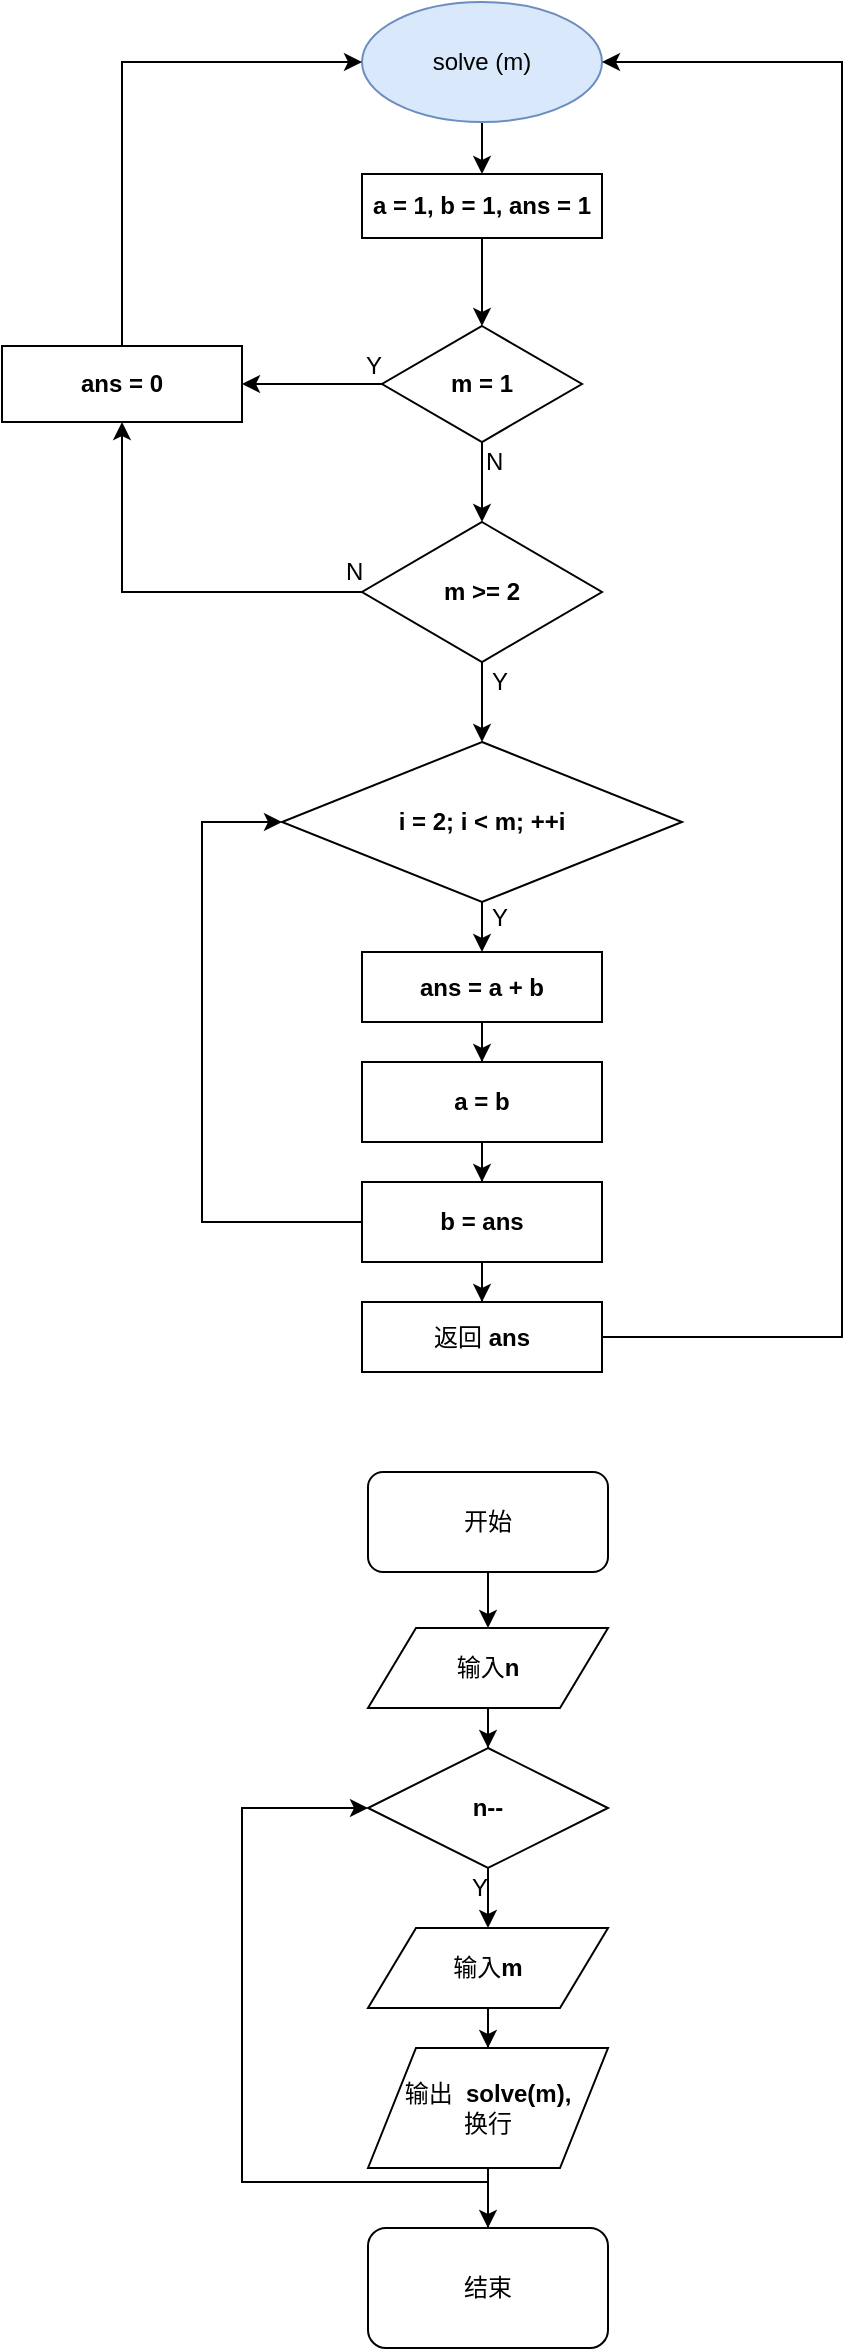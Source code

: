 <mxfile version="10.9.8" type="device"><diagram id="Va3eHymsa1NdggmYEenO" name="第 1 页"><mxGraphModel dx="1422" dy="1923" grid="1" gridSize="10" guides="1" tooltips="1" connect="1" arrows="1" fold="1" page="1" pageScale="1" pageWidth="827" pageHeight="1169" math="0" shadow="0"><root><mxCell id="0"/><mxCell id="1" parent="0"/><mxCell id="IhffvjKMGmdonzs34xOV-27" value="" style="edgeStyle=orthogonalEdgeStyle;rounded=0;orthogonalLoop=1;jettySize=auto;html=1;" edge="1" parent="1" source="IhffvjKMGmdonzs34xOV-2" target="IhffvjKMGmdonzs34xOV-26"><mxGeometry relative="1" as="geometry"/></mxCell><mxCell id="IhffvjKMGmdonzs34xOV-2" value="开始" style="rounded=1;whiteSpace=wrap;html=1;" vertex="1" parent="1"><mxGeometry x="403" y="-385" width="120" height="50" as="geometry"/></mxCell><mxCell id="IhffvjKMGmdonzs34xOV-29" value="" style="edgeStyle=orthogonalEdgeStyle;rounded=0;orthogonalLoop=1;jettySize=auto;html=1;" edge="1" parent="1" source="IhffvjKMGmdonzs34xOV-26" target="IhffvjKMGmdonzs34xOV-28"><mxGeometry relative="1" as="geometry"/></mxCell><mxCell id="IhffvjKMGmdonzs34xOV-26" value="输入&lt;b&gt;n&lt;/b&gt;" style="shape=parallelogram;perimeter=parallelogramPerimeter;whiteSpace=wrap;html=1;" vertex="1" parent="1"><mxGeometry x="403" y="-307" width="120" height="40" as="geometry"/></mxCell><mxCell id="IhffvjKMGmdonzs34xOV-31" value="" style="edgeStyle=orthogonalEdgeStyle;rounded=0;orthogonalLoop=1;jettySize=auto;html=1;" edge="1" parent="1" source="IhffvjKMGmdonzs34xOV-28" target="IhffvjKMGmdonzs34xOV-30"><mxGeometry relative="1" as="geometry"/></mxCell><mxCell id="IhffvjKMGmdonzs34xOV-28" value="n--" style="rhombus;whiteSpace=wrap;html=1;fontStyle=1" vertex="1" parent="1"><mxGeometry x="403" y="-247" width="120" height="60" as="geometry"/></mxCell><mxCell id="IhffvjKMGmdonzs34xOV-33" value="" style="edgeStyle=orthogonalEdgeStyle;rounded=0;orthogonalLoop=1;jettySize=auto;html=1;" edge="1" parent="1" source="IhffvjKMGmdonzs34xOV-30" target="IhffvjKMGmdonzs34xOV-32"><mxGeometry relative="1" as="geometry"/></mxCell><mxCell id="IhffvjKMGmdonzs34xOV-30" value="输入&lt;b&gt;m&lt;/b&gt;" style="shape=parallelogram;perimeter=parallelogramPerimeter;whiteSpace=wrap;html=1;" vertex="1" parent="1"><mxGeometry x="403" y="-157" width="120" height="40" as="geometry"/></mxCell><mxCell id="IhffvjKMGmdonzs34xOV-35" value="" style="edgeStyle=orthogonalEdgeStyle;rounded=0;orthogonalLoop=1;jettySize=auto;html=1;" edge="1" parent="1" source="IhffvjKMGmdonzs34xOV-32" target="IhffvjKMGmdonzs34xOV-34"><mxGeometry relative="1" as="geometry"/></mxCell><mxCell id="IhffvjKMGmdonzs34xOV-32" value="输出 &amp;nbsp;&lt;b&gt;solve(m),&lt;/b&gt;&lt;br&gt;换行" style="shape=parallelogram;perimeter=parallelogramPerimeter;whiteSpace=wrap;html=1;" vertex="1" parent="1"><mxGeometry x="403" y="-97" width="120" height="60" as="geometry"/></mxCell><mxCell id="IhffvjKMGmdonzs34xOV-69" style="edgeStyle=orthogonalEdgeStyle;rounded=0;orthogonalLoop=1;jettySize=auto;html=1;entryX=0;entryY=0.5;entryDx=0;entryDy=0;" edge="1" parent="1" source="IhffvjKMGmdonzs34xOV-34" target="IhffvjKMGmdonzs34xOV-28"><mxGeometry relative="1" as="geometry"><Array as="points"><mxPoint x="463" y="-30"/><mxPoint x="340" y="-30"/><mxPoint x="340" y="-217"/></Array></mxGeometry></mxCell><mxCell id="IhffvjKMGmdonzs34xOV-34" value="结束" style="rounded=1;whiteSpace=wrap;html=1;" vertex="1" parent="1"><mxGeometry x="403" y="-7" width="120" height="60" as="geometry"/></mxCell><mxCell id="IhffvjKMGmdonzs34xOV-38" value="" style="edgeStyle=orthogonalEdgeStyle;rounded=0;orthogonalLoop=1;jettySize=auto;html=1;" edge="1" parent="1" source="IhffvjKMGmdonzs34xOV-36" target="IhffvjKMGmdonzs34xOV-37"><mxGeometry relative="1" as="geometry"/></mxCell><mxCell id="IhffvjKMGmdonzs34xOV-36" value="solve (m)" style="ellipse;whiteSpace=wrap;html=1;fillColor=#dae8fc;strokeColor=#6c8ebf;" vertex="1" parent="1"><mxGeometry x="400" y="-1120" width="120" height="60" as="geometry"/></mxCell><mxCell id="IhffvjKMGmdonzs34xOV-40" value="" style="edgeStyle=orthogonalEdgeStyle;rounded=0;orthogonalLoop=1;jettySize=auto;html=1;" edge="1" parent="1" source="IhffvjKMGmdonzs34xOV-37" target="IhffvjKMGmdonzs34xOV-39"><mxGeometry relative="1" as="geometry"/></mxCell><mxCell id="IhffvjKMGmdonzs34xOV-37" value="&lt;b&gt;a = 1, b = 1, ans = 1&lt;/b&gt;" style="rounded=0;whiteSpace=wrap;html=1;" vertex="1" parent="1"><mxGeometry x="400" y="-1034" width="120" height="32" as="geometry"/></mxCell><mxCell id="IhffvjKMGmdonzs34xOV-42" value="" style="edgeStyle=orthogonalEdgeStyle;rounded=0;orthogonalLoop=1;jettySize=auto;html=1;" edge="1" parent="1" source="IhffvjKMGmdonzs34xOV-39" target="IhffvjKMGmdonzs34xOV-41"><mxGeometry relative="1" as="geometry"/></mxCell><mxCell id="IhffvjKMGmdonzs34xOV-46" value="" style="edgeStyle=orthogonalEdgeStyle;rounded=0;orthogonalLoop=1;jettySize=auto;html=1;" edge="1" parent="1" source="IhffvjKMGmdonzs34xOV-39" target="IhffvjKMGmdonzs34xOV-45"><mxGeometry relative="1" as="geometry"/></mxCell><mxCell id="IhffvjKMGmdonzs34xOV-39" value="&lt;b&gt;m = 1&lt;/b&gt;" style="rhombus;whiteSpace=wrap;html=1;" vertex="1" parent="1"><mxGeometry x="410" y="-958" width="100" height="58" as="geometry"/></mxCell><mxCell id="IhffvjKMGmdonzs34xOV-44" style="edgeStyle=orthogonalEdgeStyle;rounded=0;orthogonalLoop=1;jettySize=auto;html=1;" edge="1" parent="1" source="IhffvjKMGmdonzs34xOV-41" target="IhffvjKMGmdonzs34xOV-36"><mxGeometry relative="1" as="geometry"><Array as="points"><mxPoint x="280" y="-1090"/></Array></mxGeometry></mxCell><mxCell id="IhffvjKMGmdonzs34xOV-41" value="&lt;b&gt;ans = 0&lt;/b&gt;" style="rounded=0;whiteSpace=wrap;html=1;" vertex="1" parent="1"><mxGeometry x="220" y="-948" width="120" height="38" as="geometry"/></mxCell><mxCell id="IhffvjKMGmdonzs34xOV-43" value="Y" style="text;html=1;resizable=0;points=[];autosize=1;align=left;verticalAlign=top;spacingTop=-4;" vertex="1" parent="1"><mxGeometry x="400" y="-948" width="20" height="20" as="geometry"/></mxCell><mxCell id="IhffvjKMGmdonzs34xOV-49" value="" style="edgeStyle=orthogonalEdgeStyle;rounded=0;orthogonalLoop=1;jettySize=auto;html=1;" edge="1" parent="1" source="IhffvjKMGmdonzs34xOV-45" target="IhffvjKMGmdonzs34xOV-48"><mxGeometry relative="1" as="geometry"/></mxCell><mxCell id="IhffvjKMGmdonzs34xOV-65" style="edgeStyle=orthogonalEdgeStyle;rounded=0;orthogonalLoop=1;jettySize=auto;html=1;entryX=0.5;entryY=1;entryDx=0;entryDy=0;" edge="1" parent="1" source="IhffvjKMGmdonzs34xOV-45" target="IhffvjKMGmdonzs34xOV-41"><mxGeometry relative="1" as="geometry"/></mxCell><mxCell id="IhffvjKMGmdonzs34xOV-45" value="m &amp;gt;= 2" style="rhombus;whiteSpace=wrap;html=1;fontStyle=1" vertex="1" parent="1"><mxGeometry x="400" y="-860" width="120" height="70" as="geometry"/></mxCell><mxCell id="IhffvjKMGmdonzs34xOV-47" value="N" style="text;html=1;resizable=0;points=[];autosize=1;align=left;verticalAlign=top;spacingTop=-4;" vertex="1" parent="1"><mxGeometry x="460" y="-900" width="20" height="20" as="geometry"/></mxCell><mxCell id="IhffvjKMGmdonzs34xOV-52" value="" style="edgeStyle=orthogonalEdgeStyle;rounded=0;orthogonalLoop=1;jettySize=auto;html=1;" edge="1" parent="1" source="IhffvjKMGmdonzs34xOV-48" target="IhffvjKMGmdonzs34xOV-51"><mxGeometry relative="1" as="geometry"/></mxCell><mxCell id="IhffvjKMGmdonzs34xOV-48" value="&lt;b&gt;i = 2; i &amp;lt; m; ++i&lt;/b&gt;" style="rhombus;whiteSpace=wrap;html=1;" vertex="1" parent="1"><mxGeometry x="360" y="-750" width="200" height="80" as="geometry"/></mxCell><mxCell id="IhffvjKMGmdonzs34xOV-50" value="Y" style="text;html=1;resizable=0;points=[];autosize=1;align=left;verticalAlign=top;spacingTop=-4;" vertex="1" parent="1"><mxGeometry x="463" y="-790" width="20" height="20" as="geometry"/></mxCell><mxCell id="IhffvjKMGmdonzs34xOV-56" value="" style="edgeStyle=orthogonalEdgeStyle;rounded=0;orthogonalLoop=1;jettySize=auto;html=1;" edge="1" parent="1" source="IhffvjKMGmdonzs34xOV-51" target="IhffvjKMGmdonzs34xOV-54"><mxGeometry relative="1" as="geometry"/></mxCell><mxCell id="IhffvjKMGmdonzs34xOV-51" value="&lt;b&gt;ans = a + b&lt;/b&gt;" style="rounded=0;whiteSpace=wrap;html=1;" vertex="1" parent="1"><mxGeometry x="400" y="-645" width="120" height="35" as="geometry"/></mxCell><mxCell id="IhffvjKMGmdonzs34xOV-53" value="Y" style="text;html=1;resizable=0;points=[];autosize=1;align=left;verticalAlign=top;spacingTop=-4;" vertex="1" parent="1"><mxGeometry x="463" y="-672" width="20" height="20" as="geometry"/></mxCell><mxCell id="IhffvjKMGmdonzs34xOV-57" value="" style="edgeStyle=orthogonalEdgeStyle;rounded=0;orthogonalLoop=1;jettySize=auto;html=1;" edge="1" parent="1" source="IhffvjKMGmdonzs34xOV-54" target="IhffvjKMGmdonzs34xOV-55"><mxGeometry relative="1" as="geometry"/></mxCell><mxCell id="IhffvjKMGmdonzs34xOV-54" value="&lt;b&gt;a = b&lt;/b&gt;" style="rounded=0;whiteSpace=wrap;html=1;" vertex="1" parent="1"><mxGeometry x="400" y="-590" width="120" height="40" as="geometry"/></mxCell><mxCell id="IhffvjKMGmdonzs34xOV-58" style="edgeStyle=orthogonalEdgeStyle;rounded=0;orthogonalLoop=1;jettySize=auto;html=1;entryX=0;entryY=0.5;entryDx=0;entryDy=0;" edge="1" parent="1" source="IhffvjKMGmdonzs34xOV-55" target="IhffvjKMGmdonzs34xOV-48"><mxGeometry relative="1" as="geometry"><Array as="points"><mxPoint x="320" y="-510"/><mxPoint x="320" y="-710"/></Array></mxGeometry></mxCell><mxCell id="IhffvjKMGmdonzs34xOV-60" value="" style="edgeStyle=orthogonalEdgeStyle;rounded=0;orthogonalLoop=1;jettySize=auto;html=1;" edge="1" parent="1" source="IhffvjKMGmdonzs34xOV-55" target="IhffvjKMGmdonzs34xOV-59"><mxGeometry relative="1" as="geometry"/></mxCell><mxCell id="IhffvjKMGmdonzs34xOV-55" value="&lt;b&gt;b = ans&lt;/b&gt;" style="rounded=0;whiteSpace=wrap;html=1;" vertex="1" parent="1"><mxGeometry x="400" y="-530" width="120" height="40" as="geometry"/></mxCell><mxCell id="IhffvjKMGmdonzs34xOV-63" style="edgeStyle=orthogonalEdgeStyle;rounded=0;orthogonalLoop=1;jettySize=auto;html=1;entryX=1;entryY=0.5;entryDx=0;entryDy=0;" edge="1" parent="1" source="IhffvjKMGmdonzs34xOV-59" target="IhffvjKMGmdonzs34xOV-36"><mxGeometry relative="1" as="geometry"><Array as="points"><mxPoint x="640" y="-452"/><mxPoint x="640" y="-1090"/></Array></mxGeometry></mxCell><mxCell id="IhffvjKMGmdonzs34xOV-59" value="返回&lt;b&gt;&amp;nbsp;ans&lt;/b&gt;" style="rounded=0;whiteSpace=wrap;html=1;" vertex="1" parent="1"><mxGeometry x="400" y="-470" width="120" height="35" as="geometry"/></mxCell><mxCell id="IhffvjKMGmdonzs34xOV-66" value="N" style="text;html=1;resizable=0;points=[];autosize=1;align=left;verticalAlign=top;spacingTop=-4;" vertex="1" parent="1"><mxGeometry x="390" y="-845" width="20" height="20" as="geometry"/></mxCell><mxCell id="IhffvjKMGmdonzs34xOV-70" value="Y" style="text;html=1;resizable=0;points=[];autosize=1;align=left;verticalAlign=top;spacingTop=-4;" vertex="1" parent="1"><mxGeometry x="453" y="-187" width="20" height="20" as="geometry"/></mxCell></root></mxGraphModel></diagram></mxfile>